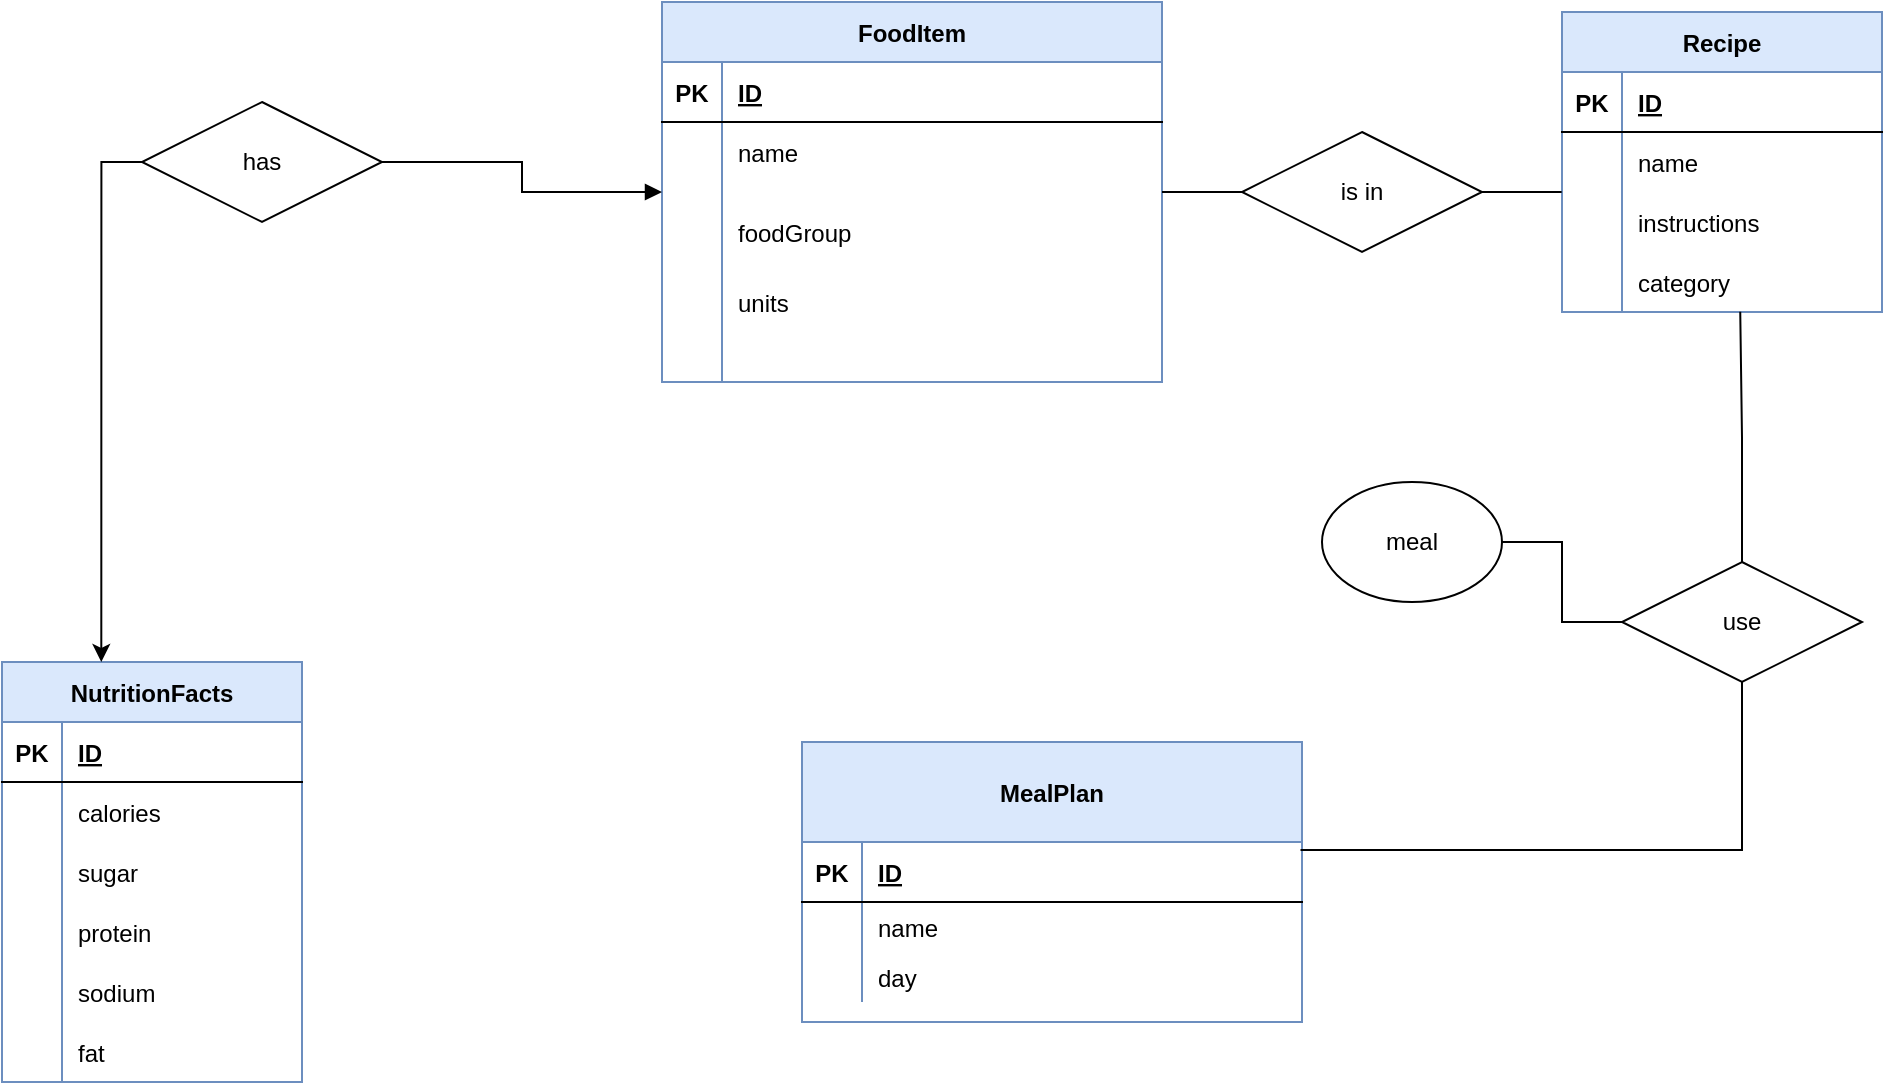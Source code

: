 <mxfile version="14.5.1" type="device"><diagram id="R2lEEEUBdFMjLlhIrx00" name="Page-1"><mxGraphModel dx="1351" dy="893" grid="1" gridSize="10" guides="1" tooltips="1" connect="1" arrows="1" fold="1" page="1" pageScale="1" pageWidth="1100" pageHeight="850" math="0" shadow="0" extFonts="Permanent Marker^https://fonts.googleapis.com/css?family=Permanent+Marker"><root><mxCell id="0"/><mxCell id="1" parent="0"/><mxCell id="C-vyLk0tnHw3VtMMgP7b-2" value="FoodItem" style="shape=table;startSize=30;container=1;collapsible=1;childLayout=tableLayout;fixedRows=1;rowLines=0;fontStyle=1;align=center;resizeLast=1;fillColor=#dae8fc;strokeColor=#6c8ebf;" parent="1" vertex="1"><mxGeometry x="440" y="60" width="250" height="190" as="geometry"/></mxCell><mxCell id="C-vyLk0tnHw3VtMMgP7b-3" value="" style="shape=partialRectangle;collapsible=0;dropTarget=0;pointerEvents=0;fillColor=none;points=[[0,0.5],[1,0.5]];portConstraint=eastwest;top=0;left=0;right=0;bottom=1;" parent="C-vyLk0tnHw3VtMMgP7b-2" vertex="1"><mxGeometry y="30" width="250" height="30" as="geometry"/></mxCell><mxCell id="C-vyLk0tnHw3VtMMgP7b-4" value="PK" style="shape=partialRectangle;overflow=hidden;connectable=0;fillColor=none;top=0;left=0;bottom=0;right=0;fontStyle=1;" parent="C-vyLk0tnHw3VtMMgP7b-3" vertex="1"><mxGeometry width="30" height="30" as="geometry"/></mxCell><mxCell id="C-vyLk0tnHw3VtMMgP7b-5" value="ID" style="shape=partialRectangle;overflow=hidden;connectable=0;fillColor=none;top=0;left=0;bottom=0;right=0;align=left;spacingLeft=6;fontStyle=5;" parent="C-vyLk0tnHw3VtMMgP7b-3" vertex="1"><mxGeometry x="30" width="220" height="30" as="geometry"/></mxCell><mxCell id="C-vyLk0tnHw3VtMMgP7b-6" value="" style="shape=partialRectangle;collapsible=0;dropTarget=0;pointerEvents=0;fillColor=none;points=[[0,0.5],[1,0.5]];portConstraint=eastwest;top=0;left=0;right=0;bottom=0;" parent="C-vyLk0tnHw3VtMMgP7b-2" vertex="1"><mxGeometry y="60" width="250" height="30" as="geometry"/></mxCell><mxCell id="C-vyLk0tnHw3VtMMgP7b-7" value="" style="shape=partialRectangle;overflow=hidden;connectable=0;fillColor=none;top=0;left=0;bottom=0;right=0;" parent="C-vyLk0tnHw3VtMMgP7b-6" vertex="1"><mxGeometry width="30" height="30" as="geometry"/></mxCell><mxCell id="C-vyLk0tnHw3VtMMgP7b-8" value="name" style="shape=partialRectangle;overflow=hidden;connectable=0;fillColor=none;top=0;left=0;bottom=0;right=0;align=left;spacingLeft=6;" parent="C-vyLk0tnHw3VtMMgP7b-6" vertex="1"><mxGeometry x="30" width="220" height="30" as="geometry"/></mxCell><mxCell id="aBCH9veFx_Lck8rVn0_L-30" value="" style="shape=partialRectangle;collapsible=0;dropTarget=0;pointerEvents=0;fillColor=none;points=[[0,0.5],[1,0.5]];portConstraint=eastwest;top=0;left=0;right=0;bottom=0;" parent="C-vyLk0tnHw3VtMMgP7b-2" vertex="1"><mxGeometry y="90" width="250" height="50" as="geometry"/></mxCell><mxCell id="aBCH9veFx_Lck8rVn0_L-31" value="" style="shape=partialRectangle;overflow=hidden;connectable=0;fillColor=none;top=0;left=0;bottom=0;right=0;" parent="aBCH9veFx_Lck8rVn0_L-30" vertex="1"><mxGeometry width="30" height="50" as="geometry"/></mxCell><mxCell id="aBCH9veFx_Lck8rVn0_L-32" value="foodGroup" style="shape=partialRectangle;overflow=hidden;connectable=0;fillColor=none;top=0;left=0;bottom=0;right=0;align=left;spacingLeft=6;" parent="aBCH9veFx_Lck8rVn0_L-30" vertex="1"><mxGeometry x="30" width="220" height="50" as="geometry"/></mxCell><mxCell id="aBCH9veFx_Lck8rVn0_L-33" value="" style="shape=partialRectangle;collapsible=0;dropTarget=0;pointerEvents=0;fillColor=none;points=[[0,0.5],[1,0.5]];portConstraint=eastwest;top=0;left=0;right=0;bottom=0;" parent="C-vyLk0tnHw3VtMMgP7b-2" vertex="1"><mxGeometry y="140" width="250" height="20" as="geometry"/></mxCell><mxCell id="aBCH9veFx_Lck8rVn0_L-34" value="" style="shape=partialRectangle;overflow=hidden;connectable=0;fillColor=none;top=0;left=0;bottom=0;right=0;" parent="aBCH9veFx_Lck8rVn0_L-33" vertex="1"><mxGeometry width="30" height="20" as="geometry"/></mxCell><mxCell id="aBCH9veFx_Lck8rVn0_L-35" value="units" style="shape=partialRectangle;overflow=hidden;connectable=0;fillColor=none;top=0;left=0;bottom=0;right=0;align=left;spacingLeft=6;" parent="aBCH9veFx_Lck8rVn0_L-33" vertex="1"><mxGeometry x="30" width="220" height="20" as="geometry"/></mxCell><mxCell id="C-vyLk0tnHw3VtMMgP7b-9" value="" style="shape=partialRectangle;collapsible=0;dropTarget=0;pointerEvents=0;fillColor=none;points=[[0,0.5],[1,0.5]];portConstraint=eastwest;top=0;left=0;right=0;bottom=0;" parent="C-vyLk0tnHw3VtMMgP7b-2" vertex="1"><mxGeometry y="160" width="250" height="30" as="geometry"/></mxCell><mxCell id="C-vyLk0tnHw3VtMMgP7b-10" value="" style="shape=partialRectangle;overflow=hidden;connectable=0;fillColor=none;top=0;left=0;bottom=0;right=0;" parent="C-vyLk0tnHw3VtMMgP7b-9" vertex="1"><mxGeometry width="30" height="30" as="geometry"/></mxCell><mxCell id="C-vyLk0tnHw3VtMMgP7b-11" value="" style="shape=partialRectangle;overflow=hidden;connectable=0;fillColor=none;top=0;left=0;bottom=0;right=0;align=left;spacingLeft=6;" parent="C-vyLk0tnHw3VtMMgP7b-9" vertex="1"><mxGeometry x="30" width="220" height="30" as="geometry"/></mxCell><mxCell id="aBCH9veFx_Lck8rVn0_L-1" value="NutritionFacts" style="shape=table;startSize=30;container=1;collapsible=1;childLayout=tableLayout;fixedRows=1;rowLines=0;fontStyle=1;align=center;resizeLast=1;fillColor=#dae8fc;strokeColor=#6c8ebf;" parent="1" vertex="1"><mxGeometry x="110" y="390" width="150" height="210" as="geometry"/></mxCell><mxCell id="aBCH9veFx_Lck8rVn0_L-2" value="" style="shape=partialRectangle;collapsible=0;dropTarget=0;pointerEvents=0;fillColor=none;points=[[0,0.5],[1,0.5]];portConstraint=eastwest;top=0;left=0;right=0;bottom=1;" parent="aBCH9veFx_Lck8rVn0_L-1" vertex="1"><mxGeometry y="30" width="150" height="30" as="geometry"/></mxCell><mxCell id="aBCH9veFx_Lck8rVn0_L-3" value="PK" style="shape=partialRectangle;overflow=hidden;connectable=0;fillColor=none;top=0;left=0;bottom=0;right=0;fontStyle=1;" parent="aBCH9veFx_Lck8rVn0_L-2" vertex="1"><mxGeometry width="30" height="30" as="geometry"/></mxCell><mxCell id="aBCH9veFx_Lck8rVn0_L-4" value="ID" style="shape=partialRectangle;overflow=hidden;connectable=0;fillColor=none;top=0;left=0;bottom=0;right=0;align=left;spacingLeft=6;fontStyle=5;" parent="aBCH9veFx_Lck8rVn0_L-2" vertex="1"><mxGeometry x="30" width="120" height="30" as="geometry"/></mxCell><mxCell id="aBCH9veFx_Lck8rVn0_L-5" value="" style="shape=partialRectangle;collapsible=0;dropTarget=0;pointerEvents=0;fillColor=none;points=[[0,0.5],[1,0.5]];portConstraint=eastwest;top=0;left=0;right=0;bottom=0;" parent="aBCH9veFx_Lck8rVn0_L-1" vertex="1"><mxGeometry y="60" width="150" height="30" as="geometry"/></mxCell><mxCell id="aBCH9veFx_Lck8rVn0_L-6" value="" style="shape=partialRectangle;overflow=hidden;connectable=0;fillColor=none;top=0;left=0;bottom=0;right=0;" parent="aBCH9veFx_Lck8rVn0_L-5" vertex="1"><mxGeometry width="30" height="30" as="geometry"/></mxCell><mxCell id="aBCH9veFx_Lck8rVn0_L-7" value="calories" style="shape=partialRectangle;overflow=hidden;connectable=0;fillColor=none;top=0;left=0;bottom=0;right=0;align=left;spacingLeft=6;" parent="aBCH9veFx_Lck8rVn0_L-5" vertex="1"><mxGeometry x="30" width="120" height="30" as="geometry"/></mxCell><mxCell id="aBCH9veFx_Lck8rVn0_L-16" value="" style="shape=partialRectangle;collapsible=0;dropTarget=0;pointerEvents=0;fillColor=none;points=[[0,0.5],[1,0.5]];portConstraint=eastwest;top=0;left=0;right=0;bottom=0;" parent="aBCH9veFx_Lck8rVn0_L-1" vertex="1"><mxGeometry y="90" width="150" height="30" as="geometry"/></mxCell><mxCell id="aBCH9veFx_Lck8rVn0_L-17" value="" style="shape=partialRectangle;overflow=hidden;connectable=0;fillColor=none;top=0;left=0;bottom=0;right=0;" parent="aBCH9veFx_Lck8rVn0_L-16" vertex="1"><mxGeometry width="30" height="30" as="geometry"/></mxCell><mxCell id="aBCH9veFx_Lck8rVn0_L-18" value="sugar" style="shape=partialRectangle;overflow=hidden;connectable=0;fillColor=none;top=0;left=0;bottom=0;right=0;align=left;spacingLeft=6;" parent="aBCH9veFx_Lck8rVn0_L-16" vertex="1"><mxGeometry x="30" width="120" height="30" as="geometry"/></mxCell><mxCell id="aBCH9veFx_Lck8rVn0_L-21" value="" style="shape=partialRectangle;collapsible=0;dropTarget=0;pointerEvents=0;fillColor=none;points=[[0,0.5],[1,0.5]];portConstraint=eastwest;top=0;left=0;right=0;bottom=0;" parent="aBCH9veFx_Lck8rVn0_L-1" vertex="1"><mxGeometry y="120" width="150" height="30" as="geometry"/></mxCell><mxCell id="aBCH9veFx_Lck8rVn0_L-22" value="" style="shape=partialRectangle;overflow=hidden;connectable=0;fillColor=none;top=0;left=0;bottom=0;right=0;" parent="aBCH9veFx_Lck8rVn0_L-21" vertex="1"><mxGeometry width="30" height="30" as="geometry"/></mxCell><mxCell id="aBCH9veFx_Lck8rVn0_L-23" value="protein" style="shape=partialRectangle;overflow=hidden;connectable=0;fillColor=none;top=0;left=0;bottom=0;right=0;align=left;spacingLeft=6;" parent="aBCH9veFx_Lck8rVn0_L-21" vertex="1"><mxGeometry x="30" width="120" height="30" as="geometry"/></mxCell><mxCell id="aBCH9veFx_Lck8rVn0_L-24" value="" style="shape=partialRectangle;collapsible=0;dropTarget=0;pointerEvents=0;fillColor=none;points=[[0,0.5],[1,0.5]];portConstraint=eastwest;top=0;left=0;right=0;bottom=0;" parent="aBCH9veFx_Lck8rVn0_L-1" vertex="1"><mxGeometry y="150" width="150" height="30" as="geometry"/></mxCell><mxCell id="aBCH9veFx_Lck8rVn0_L-25" value="" style="shape=partialRectangle;overflow=hidden;connectable=0;fillColor=none;top=0;left=0;bottom=0;right=0;" parent="aBCH9veFx_Lck8rVn0_L-24" vertex="1"><mxGeometry width="30" height="30" as="geometry"/></mxCell><mxCell id="aBCH9veFx_Lck8rVn0_L-26" value="sodium" style="shape=partialRectangle;overflow=hidden;connectable=0;fillColor=none;top=0;left=0;bottom=0;right=0;align=left;spacingLeft=6;" parent="aBCH9veFx_Lck8rVn0_L-24" vertex="1"><mxGeometry x="30" width="120" height="30" as="geometry"/></mxCell><mxCell id="aBCH9veFx_Lck8rVn0_L-27" value="" style="shape=partialRectangle;collapsible=0;dropTarget=0;pointerEvents=0;fillColor=none;points=[[0,0.5],[1,0.5]];portConstraint=eastwest;top=0;left=0;right=0;bottom=0;" parent="aBCH9veFx_Lck8rVn0_L-1" vertex="1"><mxGeometry y="180" width="150" height="30" as="geometry"/></mxCell><mxCell id="aBCH9veFx_Lck8rVn0_L-28" value="" style="shape=partialRectangle;overflow=hidden;connectable=0;fillColor=none;top=0;left=0;bottom=0;right=0;" parent="aBCH9veFx_Lck8rVn0_L-27" vertex="1"><mxGeometry width="30" height="30" as="geometry"/></mxCell><mxCell id="aBCH9veFx_Lck8rVn0_L-29" value="fat" style="shape=partialRectangle;overflow=hidden;connectable=0;fillColor=none;top=0;left=0;bottom=0;right=0;align=left;spacingLeft=6;" parent="aBCH9veFx_Lck8rVn0_L-27" vertex="1"><mxGeometry x="30" width="120" height="30" as="geometry"/></mxCell><mxCell id="aBCH9veFx_Lck8rVn0_L-38" value="Recipe" style="shape=table;startSize=30;container=1;collapsible=1;childLayout=tableLayout;fixedRows=1;rowLines=0;fontStyle=1;align=center;resizeLast=1;fillColor=#dae8fc;strokeColor=#6c8ebf;" parent="1" vertex="1"><mxGeometry x="890" y="65" width="160" height="150" as="geometry"/></mxCell><mxCell id="aBCH9veFx_Lck8rVn0_L-39" value="" style="shape=partialRectangle;collapsible=0;dropTarget=0;pointerEvents=0;fillColor=none;points=[[0,0.5],[1,0.5]];portConstraint=eastwest;top=0;left=0;right=0;bottom=1;" parent="aBCH9veFx_Lck8rVn0_L-38" vertex="1"><mxGeometry y="30" width="160" height="30" as="geometry"/></mxCell><mxCell id="aBCH9veFx_Lck8rVn0_L-40" value="PK" style="shape=partialRectangle;overflow=hidden;connectable=0;fillColor=none;top=0;left=0;bottom=0;right=0;fontStyle=1;" parent="aBCH9veFx_Lck8rVn0_L-39" vertex="1"><mxGeometry width="30" height="30" as="geometry"/></mxCell><mxCell id="aBCH9veFx_Lck8rVn0_L-41" value="ID" style="shape=partialRectangle;overflow=hidden;connectable=0;fillColor=none;top=0;left=0;bottom=0;right=0;align=left;spacingLeft=6;fontStyle=5;" parent="aBCH9veFx_Lck8rVn0_L-39" vertex="1"><mxGeometry x="30" width="130" height="30" as="geometry"/></mxCell><mxCell id="aBCH9veFx_Lck8rVn0_L-42" value="" style="shape=partialRectangle;collapsible=0;dropTarget=0;pointerEvents=0;fillColor=none;points=[[0,0.5],[1,0.5]];portConstraint=eastwest;top=0;left=0;right=0;bottom=0;" parent="aBCH9veFx_Lck8rVn0_L-38" vertex="1"><mxGeometry y="60" width="160" height="30" as="geometry"/></mxCell><mxCell id="aBCH9veFx_Lck8rVn0_L-43" value="" style="shape=partialRectangle;overflow=hidden;connectable=0;fillColor=none;top=0;left=0;bottom=0;right=0;" parent="aBCH9veFx_Lck8rVn0_L-42" vertex="1"><mxGeometry width="30" height="30" as="geometry"/></mxCell><mxCell id="aBCH9veFx_Lck8rVn0_L-44" value="name" style="shape=partialRectangle;overflow=hidden;connectable=0;fillColor=none;top=0;left=0;bottom=0;right=0;align=left;spacingLeft=6;" parent="aBCH9veFx_Lck8rVn0_L-42" vertex="1"><mxGeometry x="30" width="130" height="30" as="geometry"/></mxCell><mxCell id="aBCH9veFx_Lck8rVn0_L-45" value="" style="shape=partialRectangle;collapsible=0;dropTarget=0;pointerEvents=0;fillColor=none;points=[[0,0.5],[1,0.5]];portConstraint=eastwest;top=0;left=0;right=0;bottom=0;" parent="aBCH9veFx_Lck8rVn0_L-38" vertex="1"><mxGeometry y="90" width="160" height="30" as="geometry"/></mxCell><mxCell id="aBCH9veFx_Lck8rVn0_L-46" value="" style="shape=partialRectangle;overflow=hidden;connectable=0;fillColor=none;top=0;left=0;bottom=0;right=0;" parent="aBCH9veFx_Lck8rVn0_L-45" vertex="1"><mxGeometry width="30" height="30" as="geometry"/></mxCell><mxCell id="aBCH9veFx_Lck8rVn0_L-47" value="instructions" style="shape=partialRectangle;overflow=hidden;connectable=0;fillColor=none;top=0;left=0;bottom=0;right=0;align=left;spacingLeft=6;" parent="aBCH9veFx_Lck8rVn0_L-45" vertex="1"><mxGeometry x="30" width="130" height="30" as="geometry"/></mxCell><mxCell id="aBCH9veFx_Lck8rVn0_L-48" value="" style="shape=partialRectangle;collapsible=0;dropTarget=0;pointerEvents=0;fillColor=none;points=[[0,0.5],[1,0.5]];portConstraint=eastwest;top=0;left=0;right=0;bottom=0;" parent="aBCH9veFx_Lck8rVn0_L-38" vertex="1"><mxGeometry y="120" width="160" height="30" as="geometry"/></mxCell><mxCell id="aBCH9veFx_Lck8rVn0_L-49" value="" style="shape=partialRectangle;overflow=hidden;connectable=0;fillColor=none;top=0;left=0;bottom=0;right=0;" parent="aBCH9veFx_Lck8rVn0_L-48" vertex="1"><mxGeometry width="30" height="30" as="geometry"/></mxCell><mxCell id="aBCH9veFx_Lck8rVn0_L-50" value="category" style="shape=partialRectangle;overflow=hidden;connectable=0;fillColor=none;top=0;left=0;bottom=0;right=0;align=left;spacingLeft=6;" parent="aBCH9veFx_Lck8rVn0_L-48" vertex="1"><mxGeometry x="30" width="130" height="30" as="geometry"/></mxCell><mxCell id="aBCH9veFx_Lck8rVn0_L-57" value="MealPlan" style="shape=table;startSize=50;container=1;collapsible=1;childLayout=tableLayout;fixedRows=1;rowLines=0;fontStyle=1;align=center;resizeLast=1;fillColor=#dae8fc;strokeColor=#6c8ebf;" parent="1" vertex="1"><mxGeometry x="510" y="430" width="250" height="140" as="geometry"/></mxCell><mxCell id="aBCH9veFx_Lck8rVn0_L-58" value="" style="shape=partialRectangle;collapsible=0;dropTarget=0;pointerEvents=0;fillColor=none;points=[[0,0.5],[1,0.5]];portConstraint=eastwest;top=0;left=0;right=0;bottom=1;" parent="aBCH9veFx_Lck8rVn0_L-57" vertex="1"><mxGeometry y="50" width="250" height="30" as="geometry"/></mxCell><mxCell id="aBCH9veFx_Lck8rVn0_L-59" value="PK" style="shape=partialRectangle;overflow=hidden;connectable=0;fillColor=none;top=0;left=0;bottom=0;right=0;fontStyle=1;" parent="aBCH9veFx_Lck8rVn0_L-58" vertex="1"><mxGeometry width="30" height="30" as="geometry"/></mxCell><mxCell id="aBCH9veFx_Lck8rVn0_L-60" value="ID" style="shape=partialRectangle;overflow=hidden;connectable=0;fillColor=none;top=0;left=0;bottom=0;right=0;align=left;spacingLeft=6;fontStyle=5;" parent="aBCH9veFx_Lck8rVn0_L-58" vertex="1"><mxGeometry x="30" width="220" height="30" as="geometry"/></mxCell><mxCell id="aBCH9veFx_Lck8rVn0_L-73" value="" style="shape=partialRectangle;collapsible=0;dropTarget=0;pointerEvents=0;fillColor=none;points=[[0,0.5],[1,0.5]];portConstraint=eastwest;top=0;left=0;right=0;bottom=0;" parent="aBCH9veFx_Lck8rVn0_L-57" vertex="1"><mxGeometry y="80" width="250" height="25" as="geometry"/></mxCell><mxCell id="aBCH9veFx_Lck8rVn0_L-74" value="" style="shape=partialRectangle;overflow=hidden;connectable=0;fillColor=none;top=0;left=0;bottom=0;right=0;" parent="aBCH9veFx_Lck8rVn0_L-73" vertex="1"><mxGeometry width="30" height="25" as="geometry"/></mxCell><mxCell id="aBCH9veFx_Lck8rVn0_L-75" value="name" style="shape=partialRectangle;overflow=hidden;connectable=0;fillColor=none;top=0;left=0;bottom=0;right=0;align=left;spacingLeft=6;" parent="aBCH9veFx_Lck8rVn0_L-73" vertex="1"><mxGeometry x="30" width="220" height="25" as="geometry"/></mxCell><mxCell id="jJPBzBtYeRGu22kp8WGY-5" value="" style="shape=partialRectangle;collapsible=0;dropTarget=0;pointerEvents=0;fillColor=none;points=[[0,0.5],[1,0.5]];portConstraint=eastwest;top=0;left=0;right=0;bottom=0;" vertex="1" parent="aBCH9veFx_Lck8rVn0_L-57"><mxGeometry y="105" width="250" height="25" as="geometry"/></mxCell><mxCell id="jJPBzBtYeRGu22kp8WGY-6" value="" style="shape=partialRectangle;overflow=hidden;connectable=0;fillColor=none;top=0;left=0;bottom=0;right=0;" vertex="1" parent="jJPBzBtYeRGu22kp8WGY-5"><mxGeometry width="30" height="25" as="geometry"/></mxCell><mxCell id="jJPBzBtYeRGu22kp8WGY-7" value="day" style="shape=partialRectangle;overflow=hidden;connectable=0;fillColor=none;top=0;left=0;bottom=0;right=0;align=left;spacingLeft=6;" vertex="1" parent="jJPBzBtYeRGu22kp8WGY-5"><mxGeometry x="30" width="220" height="25" as="geometry"/></mxCell><mxCell id="aBCH9veFx_Lck8rVn0_L-121" style="edgeStyle=orthogonalEdgeStyle;rounded=0;orthogonalLoop=1;jettySize=auto;html=1;exitX=1;exitY=0.5;exitDx=0;exitDy=0;endArrow=block;endFill=1;fontColor=none;" parent="1" source="aBCH9veFx_Lck8rVn0_L-116" target="C-vyLk0tnHw3VtMMgP7b-2" edge="1"><mxGeometry relative="1" as="geometry"/></mxCell><mxCell id="jJPBzBtYeRGu22kp8WGY-11" style="edgeStyle=orthogonalEdgeStyle;rounded=0;orthogonalLoop=1;jettySize=auto;html=1;exitX=0;exitY=0.5;exitDx=0;exitDy=0;entryX=0.331;entryY=0;entryDx=0;entryDy=0;entryPerimeter=0;endArrow=classic;endFill=1;" edge="1" parent="1" source="aBCH9veFx_Lck8rVn0_L-116" target="aBCH9veFx_Lck8rVn0_L-1"><mxGeometry relative="1" as="geometry"/></mxCell><mxCell id="aBCH9veFx_Lck8rVn0_L-116" value="has" style="shape=rhombus;perimeter=rhombusPerimeter;whiteSpace=wrap;html=1;align=center;fontColor=none;" parent="1" vertex="1"><mxGeometry x="180" y="110" width="120" height="60" as="geometry"/></mxCell><mxCell id="aBCH9veFx_Lck8rVn0_L-122" style="rounded=0;orthogonalLoop=1;jettySize=auto;html=1;exitX=1;exitY=0.5;exitDx=0;exitDy=0;entryX=-0.001;entryY=-0.002;entryDx=0;entryDy=0;entryPerimeter=0;endArrow=none;endFill=0;fontColor=none;" parent="1" source="aBCH9veFx_Lck8rVn0_L-117" target="aBCH9veFx_Lck8rVn0_L-45" edge="1"><mxGeometry relative="1" as="geometry"/></mxCell><mxCell id="aBCH9veFx_Lck8rVn0_L-127" style="edgeStyle=none;rounded=0;orthogonalLoop=1;jettySize=auto;html=1;exitX=0;exitY=0.5;exitDx=0;exitDy=0;endArrow=none;endFill=0;fontColor=none;" parent="1" source="aBCH9veFx_Lck8rVn0_L-117" target="C-vyLk0tnHw3VtMMgP7b-2" edge="1"><mxGeometry relative="1" as="geometry"/></mxCell><mxCell id="aBCH9veFx_Lck8rVn0_L-117" value="is in" style="shape=rhombus;perimeter=rhombusPerimeter;whiteSpace=wrap;html=1;align=center;fontColor=none;" parent="1" vertex="1"><mxGeometry x="730" y="125" width="120" height="60" as="geometry"/></mxCell><mxCell id="jJPBzBtYeRGu22kp8WGY-3" style="edgeStyle=orthogonalEdgeStyle;rounded=0;orthogonalLoop=1;jettySize=auto;html=1;exitX=0.5;exitY=1;exitDx=0;exitDy=0;entryX=0.997;entryY=0.133;entryDx=0;entryDy=0;entryPerimeter=0;endArrow=none;endFill=0;" edge="1" parent="1" source="jJPBzBtYeRGu22kp8WGY-1" target="aBCH9veFx_Lck8rVn0_L-58"><mxGeometry relative="1" as="geometry"/></mxCell><mxCell id="jJPBzBtYeRGu22kp8WGY-10" style="edgeStyle=orthogonalEdgeStyle;rounded=0;orthogonalLoop=1;jettySize=auto;html=1;exitX=0.5;exitY=0;exitDx=0;exitDy=0;entryX=0.557;entryY=0.995;entryDx=0;entryDy=0;entryPerimeter=0;endArrow=none;endFill=0;" edge="1" parent="1" source="jJPBzBtYeRGu22kp8WGY-1" target="aBCH9veFx_Lck8rVn0_L-48"><mxGeometry relative="1" as="geometry"/></mxCell><mxCell id="jJPBzBtYeRGu22kp8WGY-13" style="edgeStyle=orthogonalEdgeStyle;rounded=0;orthogonalLoop=1;jettySize=auto;html=1;exitX=0;exitY=0.5;exitDx=0;exitDy=0;entryX=1;entryY=0.5;entryDx=0;entryDy=0;endArrow=none;endFill=0;" edge="1" parent="1" source="jJPBzBtYeRGu22kp8WGY-1" target="jJPBzBtYeRGu22kp8WGY-12"><mxGeometry relative="1" as="geometry"/></mxCell><mxCell id="jJPBzBtYeRGu22kp8WGY-1" value="use" style="shape=rhombus;perimeter=rhombusPerimeter;whiteSpace=wrap;html=1;align=center;fontColor=none;" vertex="1" parent="1"><mxGeometry x="920" y="340" width="120" height="60" as="geometry"/></mxCell><mxCell id="jJPBzBtYeRGu22kp8WGY-12" value="meal" style="ellipse;whiteSpace=wrap;html=1;" vertex="1" parent="1"><mxGeometry x="770" y="300" width="90" height="60" as="geometry"/></mxCell></root></mxGraphModel></diagram></mxfile>